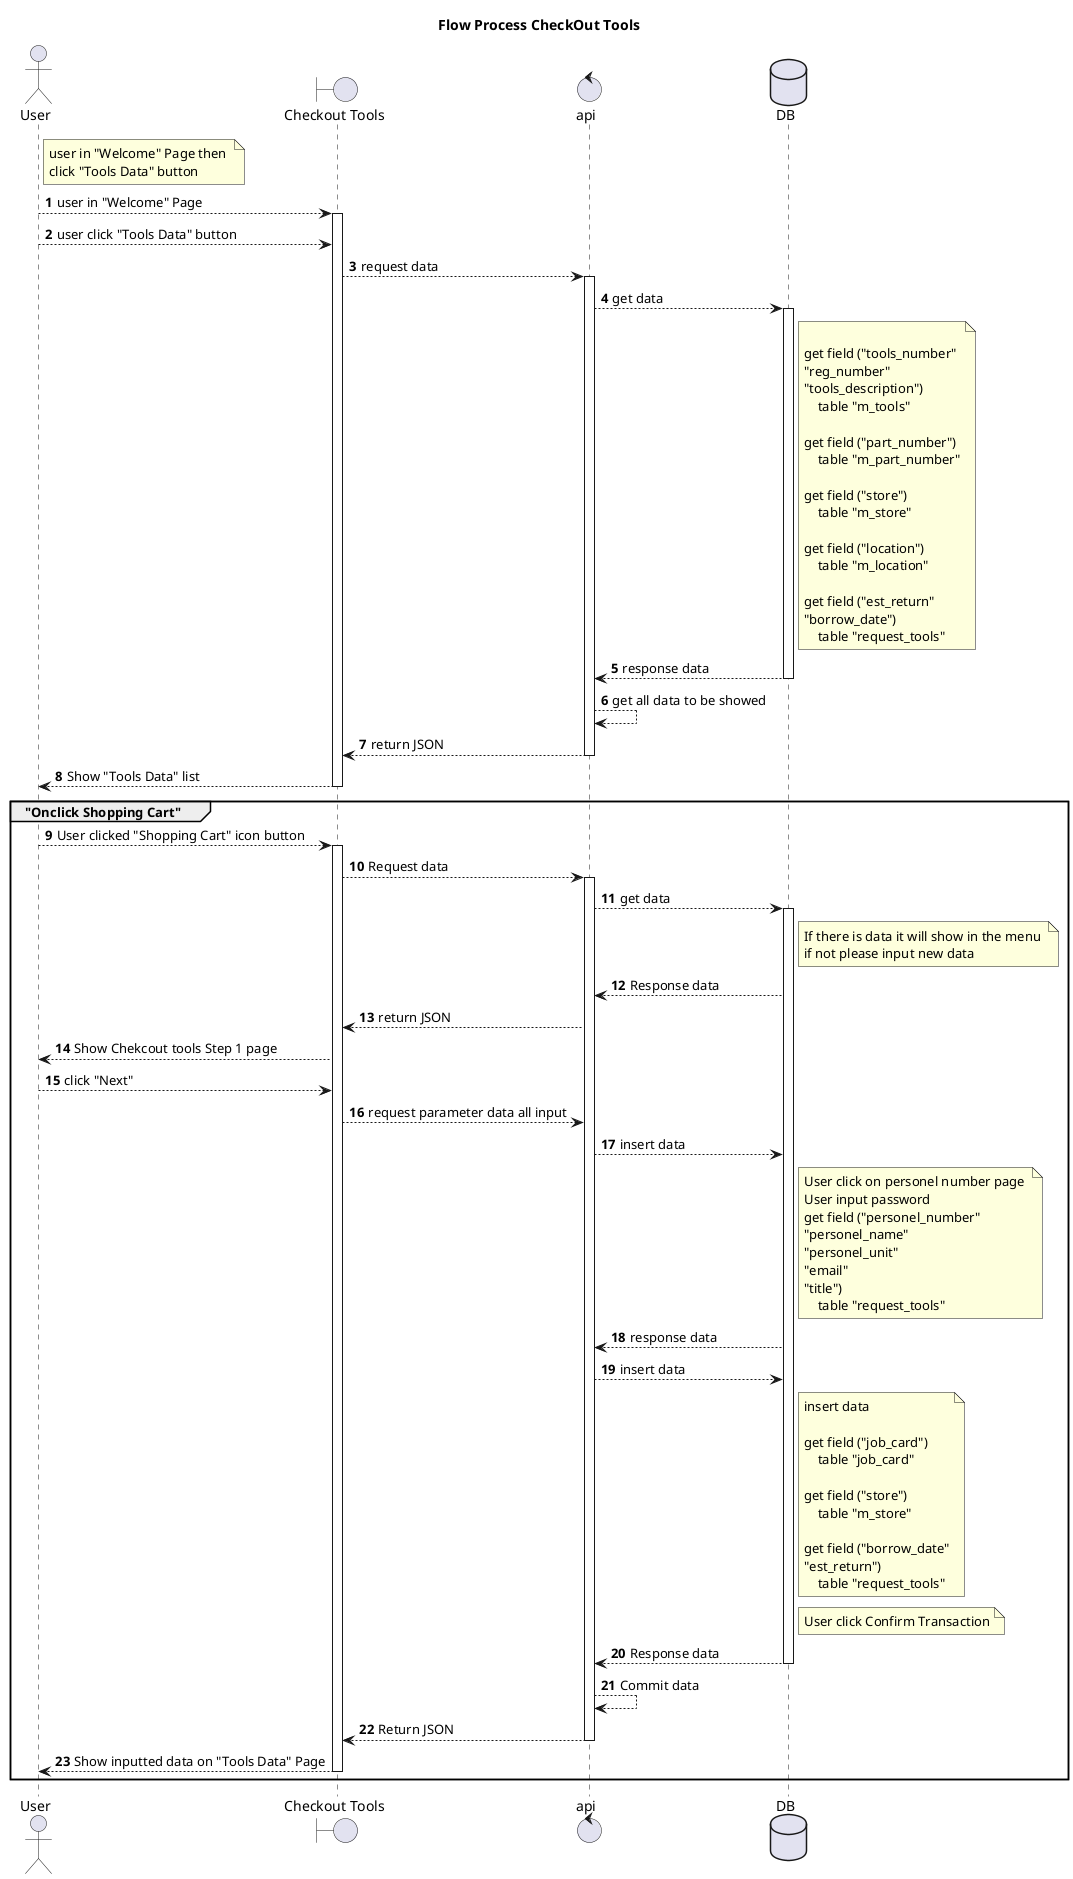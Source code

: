@startuml 
title Flow Process CheckOut Tools

actor "User" as user
boundary "Checkout Tools" as ui
control "api" as api
database "DB" as DB_SP

autonumber

note right of user 
user in "Welcome" Page then 
click "Tools Data" button
end note 
user --> ui : user in "Welcome" Page
activate ui 
user --> ui : user click "Tools Data" button
ui --> api : request data 
activate api 
api --> DB_SP : get data 
activate DB_SP
note right of DB_SP

get field ("tools_number"
"reg_number"
"tools_description")
    table "m_tools"

get field ("part_number")
    table "m_part_number"

get field ("store")
    table "m_store"

get field ("location")
    table "m_location"

get field ("est_return"
"borrow_date")
    table "request_tools"
end note

DB_SP --> api : response data
deactivate DB_SP
api --> api : get all data to be showed
api --> ui : return JSON
deactivate api 
ui --> user : Show "Tools Data" list
deactivate ui 

group "Onclick Shopping Cart"
user --> ui : User clicked "Shopping Cart" icon button 
activate ui 
ui --> api : Request data 
activate api 
api --> DB_SP : get data
activate DB_SP 
note right of DB_SP
If there is data it will show in the menu 
if not please input new data
end note 
DB_SP --> api : Response data
api --> ui : return JSON
ui --> user : Show Chekcout tools Step 1 page
user --> ui : click "Next"
ui --> api : request parameter data all input 
api --> DB_SP : insert data 
note right of DB_SP
User click on personel number page 
User input password 
get field ("personel_number"
"personel_name"
"personel_unit"
"email"
"title")
    table "request_tools"
end note 
DB_SP --> api : response data 
api --> DB_SP : insert data
note right of DB_SP 
insert data

get field ("job_card")
    table "job_card"

get field ("store")
    table "m_store"

get field ("borrow_date"
"est_return")
    table "request_tools"
end note
note right of DB_SP 
User click Confirm Transaction
end note
DB_SP --> api : Response data
deactivate DB_SP
api --> api : Commit data
api --> ui : Return JSON
deactivate api 
ui --> user : Show inputted data on "Tools Data" Page
deactivate ui
end